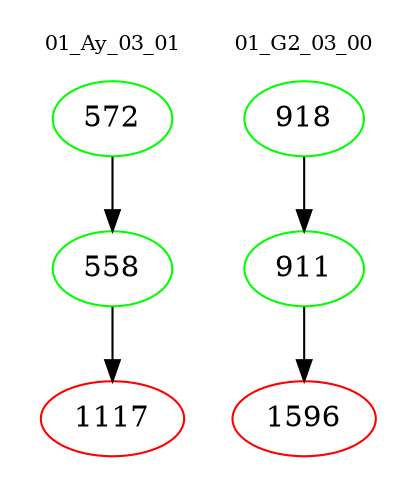 digraph{
subgraph cluster_0 {
color = white
label = "01_Ay_03_01";
fontsize=10;
T0_572 [label="572", color="green"]
T0_572 -> T0_558 [color="black"]
T0_558 [label="558", color="green"]
T0_558 -> T0_1117 [color="black"]
T0_1117 [label="1117", color="red"]
}
subgraph cluster_1 {
color = white
label = "01_G2_03_00";
fontsize=10;
T1_918 [label="918", color="green"]
T1_918 -> T1_911 [color="black"]
T1_911 [label="911", color="green"]
T1_911 -> T1_1596 [color="black"]
T1_1596 [label="1596", color="red"]
}
}

